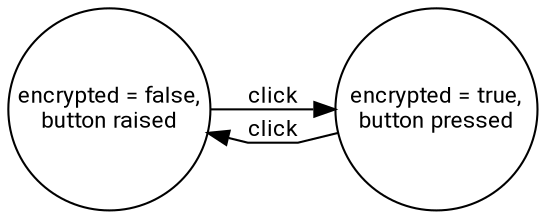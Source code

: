digraph "01-simple-boolean" {
  splines = polyline;
  rankdir = LR;
  node [
    shape = circle
    fontname = "Roboto"
    fontsize = 11
    width = 1.35
    margin = 0
  ];
  edge [
    fontname = "Roboto"
    fontsize = 11
  ];

  off [
    label = "encrypted = false,\nbutton raised"
  ];
  on [
    label = "encrypted = true,\nbutton pressed"
  ];

  off -> on [
    label = "click"
  ];
  on -> off [
    label = "click"
  ];
}
